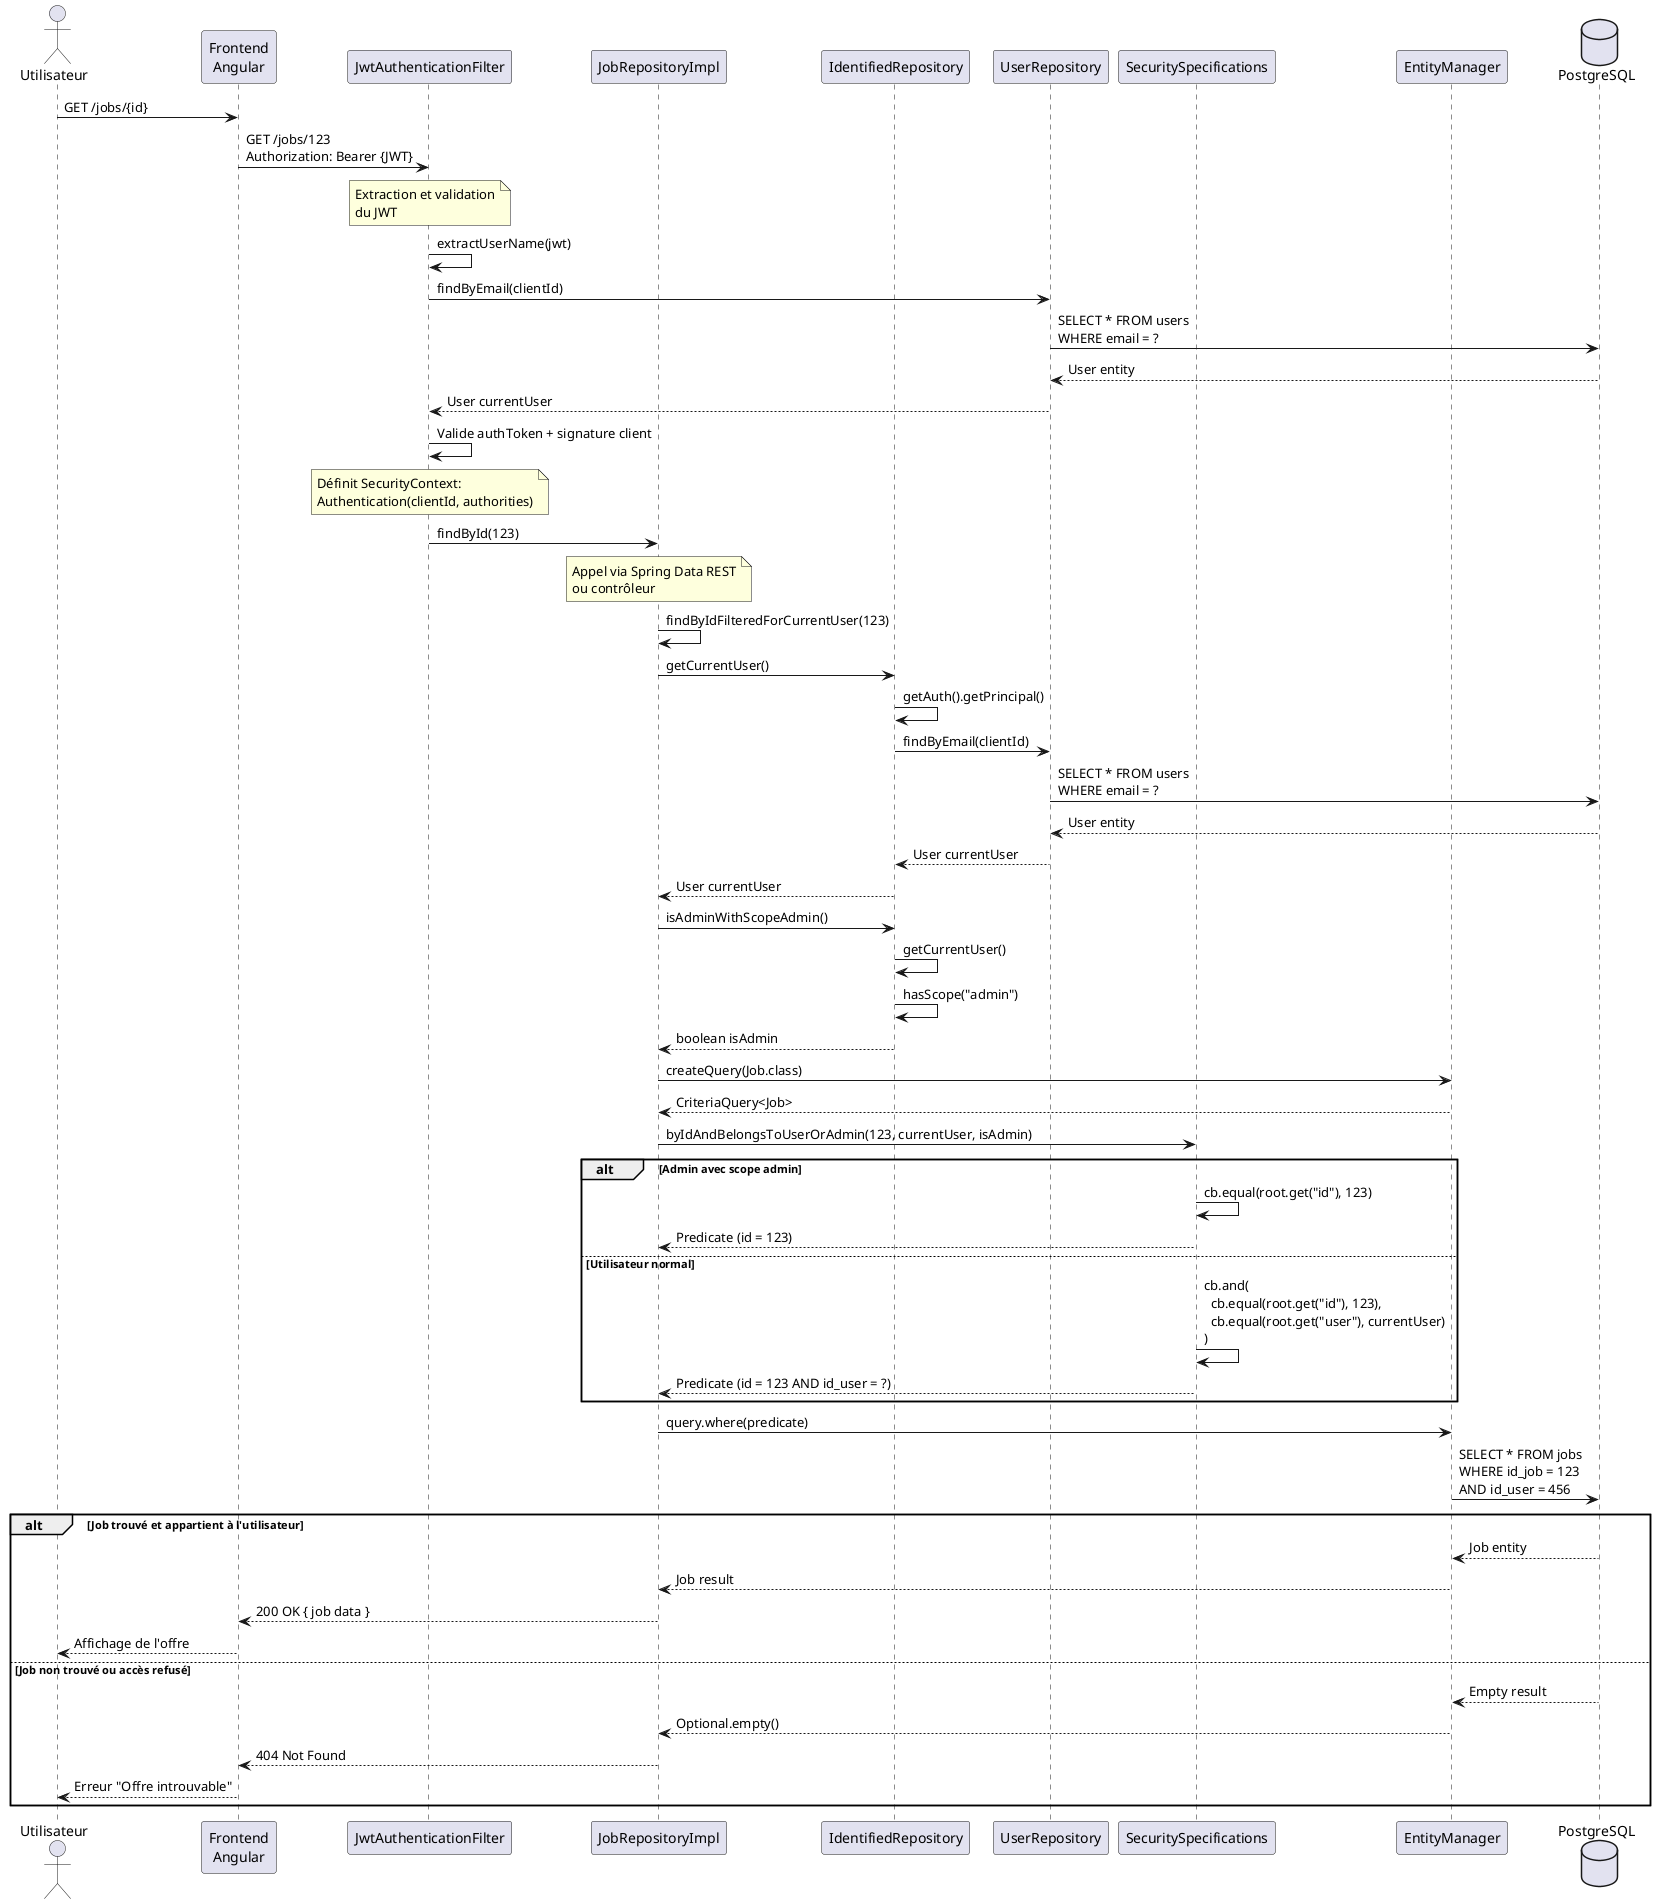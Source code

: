@startuml
actor Utilisateur
participant "Frontend\nAngular" as Angular
participant "JwtAuthenticationFilter" as Filter
participant "JobRepositoryImpl" as Repo
participant "IdentifiedRepository" as Auth
participant "UserRepository" as UserRepo
participant "SecuritySpecifications" as Spec
participant "EntityManager" as EM
database "PostgreSQL" as DB

Utilisateur -> Angular: GET /jobs/{id}
Angular -> Filter: GET /jobs/123\nAuthorization: Bearer {JWT}

note over Filter: Extraction et validation\ndu JWT

Filter -> Filter: extractUserName(jwt)
Filter -> UserRepo: findByEmail(clientId)
UserRepo -> DB: SELECT * FROM users\nWHERE email = ?
DB --> UserRepo: User entity
UserRepo --> Filter: User currentUser

Filter -> Filter: Valide authToken + signature client

note over Filter: Définit SecurityContext:\nAuthentication(clientId, authorities)

Filter -> Repo: findById(123)
note over Repo: Appel via Spring Data REST\nou contrôleur

Repo -> Repo: findByIdFilteredForCurrentUser(123)

Repo -> Auth: getCurrentUser()
Auth -> Auth: getAuth().getPrincipal()
Auth -> UserRepo: findByEmail(clientId)
UserRepo -> DB: SELECT * FROM users\nWHERE email = ?
DB --> UserRepo: User entity
UserRepo --> Auth: User currentUser
Auth --> Repo: User currentUser

Repo -> Auth: isAdminWithScopeAdmin()
Auth -> Auth: getCurrentUser()
Auth -> Auth: hasScope("admin")
Auth --> Repo: boolean isAdmin

Repo -> EM: createQuery(Job.class)
EM --> Repo: CriteriaQuery<Job>

Repo -> Spec: byIdAndBelongsToUserOrAdmin(123, currentUser, isAdmin)

alt Admin avec scope admin
    Spec -> Spec: cb.equal(root.get("id"), 123)
    Spec --> Repo: Predicate (id = 123)
else Utilisateur normal
    Spec -> Spec: cb.and(\n  cb.equal(root.get("id"), 123),\n  cb.equal(root.get("user"), currentUser)\n)
    Spec --> Repo: Predicate (id = 123 AND id_user = ?)
end

Repo -> EM: query.where(predicate)
EM -> DB: SELECT * FROM jobs\nWHERE id_job = 123\nAND id_user = 456

alt Job trouvé et appartient à l'utilisateur
    DB --> EM: Job entity
    EM --> Repo: Job result
    Repo --> Angular: 200 OK { job data }
    Angular --> Utilisateur: Affichage de l'offre
else Job non trouvé ou accès refusé
    DB --> EM: Empty result
    EM --> Repo: Optional.empty()
    Repo --> Angular: 404 Not Found
    Angular --> Utilisateur: Erreur "Offre introuvable"
end

@enduml

